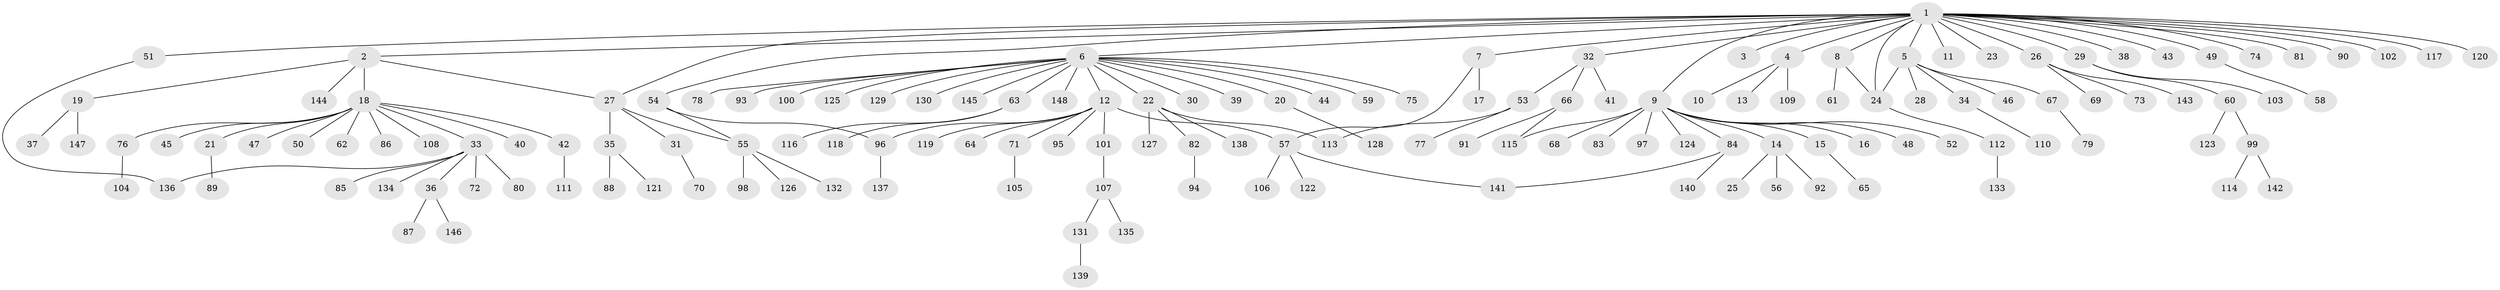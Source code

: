// Generated by graph-tools (version 1.1) at 2025/35/03/09/25 02:35:49]
// undirected, 148 vertices, 157 edges
graph export_dot {
graph [start="1"]
  node [color=gray90,style=filled];
  1;
  2;
  3;
  4;
  5;
  6;
  7;
  8;
  9;
  10;
  11;
  12;
  13;
  14;
  15;
  16;
  17;
  18;
  19;
  20;
  21;
  22;
  23;
  24;
  25;
  26;
  27;
  28;
  29;
  30;
  31;
  32;
  33;
  34;
  35;
  36;
  37;
  38;
  39;
  40;
  41;
  42;
  43;
  44;
  45;
  46;
  47;
  48;
  49;
  50;
  51;
  52;
  53;
  54;
  55;
  56;
  57;
  58;
  59;
  60;
  61;
  62;
  63;
  64;
  65;
  66;
  67;
  68;
  69;
  70;
  71;
  72;
  73;
  74;
  75;
  76;
  77;
  78;
  79;
  80;
  81;
  82;
  83;
  84;
  85;
  86;
  87;
  88;
  89;
  90;
  91;
  92;
  93;
  94;
  95;
  96;
  97;
  98;
  99;
  100;
  101;
  102;
  103;
  104;
  105;
  106;
  107;
  108;
  109;
  110;
  111;
  112;
  113;
  114;
  115;
  116;
  117;
  118;
  119;
  120;
  121;
  122;
  123;
  124;
  125;
  126;
  127;
  128;
  129;
  130;
  131;
  132;
  133;
  134;
  135;
  136;
  137;
  138;
  139;
  140;
  141;
  142;
  143;
  144;
  145;
  146;
  147;
  148;
  1 -- 2;
  1 -- 3;
  1 -- 4;
  1 -- 5;
  1 -- 6;
  1 -- 7;
  1 -- 8;
  1 -- 9;
  1 -- 11;
  1 -- 23;
  1 -- 24;
  1 -- 26;
  1 -- 27;
  1 -- 29;
  1 -- 32;
  1 -- 38;
  1 -- 43;
  1 -- 49;
  1 -- 51;
  1 -- 54;
  1 -- 74;
  1 -- 81;
  1 -- 90;
  1 -- 102;
  1 -- 117;
  1 -- 120;
  2 -- 18;
  2 -- 19;
  2 -- 27;
  2 -- 144;
  4 -- 10;
  4 -- 13;
  4 -- 109;
  5 -- 24;
  5 -- 28;
  5 -- 34;
  5 -- 46;
  5 -- 67;
  6 -- 12;
  6 -- 20;
  6 -- 22;
  6 -- 30;
  6 -- 39;
  6 -- 44;
  6 -- 59;
  6 -- 63;
  6 -- 75;
  6 -- 78;
  6 -- 93;
  6 -- 100;
  6 -- 125;
  6 -- 129;
  6 -- 130;
  6 -- 145;
  6 -- 148;
  7 -- 17;
  7 -- 57;
  8 -- 24;
  8 -- 61;
  9 -- 14;
  9 -- 15;
  9 -- 16;
  9 -- 48;
  9 -- 52;
  9 -- 68;
  9 -- 83;
  9 -- 84;
  9 -- 97;
  9 -- 115;
  9 -- 124;
  12 -- 57;
  12 -- 64;
  12 -- 71;
  12 -- 95;
  12 -- 96;
  12 -- 101;
  12 -- 119;
  14 -- 25;
  14 -- 56;
  14 -- 92;
  15 -- 65;
  18 -- 21;
  18 -- 33;
  18 -- 40;
  18 -- 42;
  18 -- 45;
  18 -- 47;
  18 -- 50;
  18 -- 62;
  18 -- 76;
  18 -- 86;
  18 -- 108;
  19 -- 37;
  19 -- 147;
  20 -- 128;
  21 -- 89;
  22 -- 82;
  22 -- 113;
  22 -- 127;
  22 -- 138;
  24 -- 112;
  26 -- 69;
  26 -- 73;
  26 -- 143;
  27 -- 31;
  27 -- 35;
  27 -- 55;
  29 -- 60;
  29 -- 103;
  31 -- 70;
  32 -- 41;
  32 -- 53;
  32 -- 66;
  33 -- 36;
  33 -- 72;
  33 -- 80;
  33 -- 85;
  33 -- 134;
  33 -- 136;
  34 -- 110;
  35 -- 88;
  35 -- 121;
  36 -- 87;
  36 -- 146;
  42 -- 111;
  49 -- 58;
  51 -- 136;
  53 -- 77;
  53 -- 113;
  54 -- 55;
  54 -- 96;
  55 -- 98;
  55 -- 126;
  55 -- 132;
  57 -- 106;
  57 -- 122;
  57 -- 141;
  60 -- 99;
  60 -- 123;
  63 -- 116;
  63 -- 118;
  66 -- 91;
  66 -- 115;
  67 -- 79;
  71 -- 105;
  76 -- 104;
  82 -- 94;
  84 -- 140;
  84 -- 141;
  96 -- 137;
  99 -- 114;
  99 -- 142;
  101 -- 107;
  107 -- 131;
  107 -- 135;
  112 -- 133;
  131 -- 139;
}
